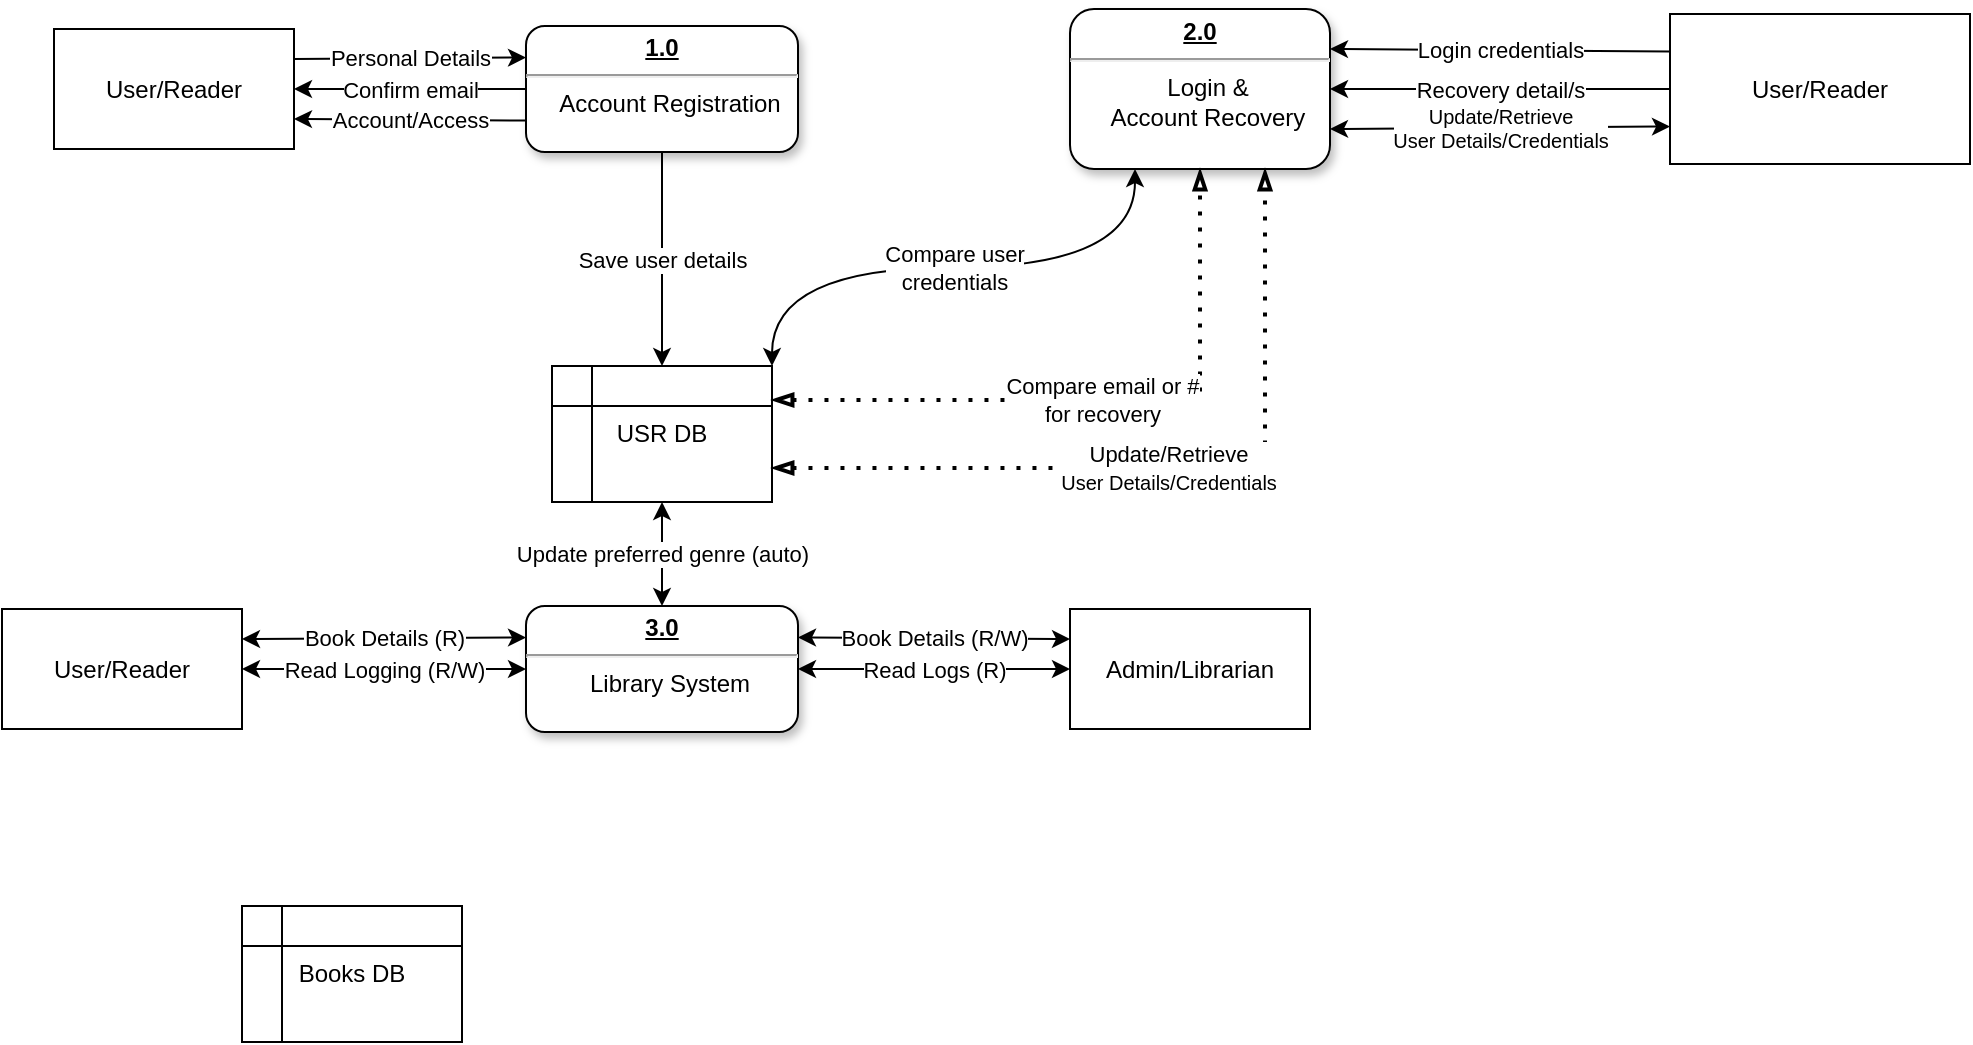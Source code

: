<mxfile version="21.2.9" type="github">
  <diagram name="Page-1" id="efa7a0a1-bf9b-a30e-e6df-94a7791c09e9">
    <mxGraphModel dx="989" dy="543" grid="1" gridSize="10" guides="1" tooltips="1" connect="1" arrows="1" fold="1" page="1" pageScale="1" pageWidth="1169" pageHeight="827" background="none" math="0" shadow="0">
      <root>
        <mxCell id="0" />
        <mxCell id="1" parent="0" />
        <mxCell id="20" value="&lt;p style=&quot;margin: 0px; margin-top: 4px; text-align: center; text-decoration: underline;&quot;&gt;&lt;b&gt;2.0&lt;/b&gt;&lt;/p&gt;&lt;hr&gt;&lt;p style=&quot;text-align: center; margin: 0px 0px 0px 8px;&quot;&gt;Login &amp;amp;&lt;/p&gt;&lt;p style=&quot;text-align: center; margin: 0px 0px 0px 8px;&quot;&gt;Account Recovery&lt;/p&gt;" style="verticalAlign=top;align=left;overflow=fill;fontSize=12;fontFamily=Helvetica;html=1;shadow=1;rounded=1;container=0;labelBackgroundColor=none;" parent="1" vertex="1">
          <mxGeometry x="614" y="31.5" width="130" height="80" as="geometry" />
        </mxCell>
        <mxCell id="25" value="&lt;p style=&quot;margin: 4px 0px 0px; text-decoration: underline;&quot;&gt;&lt;strong&gt;1.0&lt;/strong&gt;&lt;/p&gt;&lt;hr&gt;&lt;p style=&quot;margin: 0px; margin-left: 8px;&quot;&gt;Account Registration&lt;/p&gt;" style="verticalAlign=top;align=center;overflow=fill;fontSize=12;fontFamily=Helvetica;html=1;shadow=1;rounded=1;container=0;labelBackgroundColor=none;" parent="1" vertex="1">
          <mxGeometry x="342" y="40" width="136" height="63" as="geometry" />
        </mxCell>
        <mxCell id="04WelcOvASr2jCt2k22B-25" value="User/Reader" style="rounded=0;whiteSpace=wrap;html=1;" vertex="1" parent="1">
          <mxGeometry x="106" y="41.5" width="120" height="60" as="geometry" />
        </mxCell>
        <mxCell id="04WelcOvASr2jCt2k22B-26" value="" style="endArrow=classic;html=1;rounded=0;exitX=1;exitY=0.25;exitDx=0;exitDy=0;entryX=0;entryY=0.25;entryDx=0;entryDy=0;" edge="1" parent="1" source="04WelcOvASr2jCt2k22B-25" target="25">
          <mxGeometry relative="1" as="geometry">
            <mxPoint x="242" y="-10" as="sourcePoint" />
            <mxPoint x="342" y="-10" as="targetPoint" />
          </mxGeometry>
        </mxCell>
        <mxCell id="04WelcOvASr2jCt2k22B-27" value="Personal Details" style="edgeLabel;resizable=0;html=1;align=center;verticalAlign=middle;" connectable="0" vertex="1" parent="04WelcOvASr2jCt2k22B-26">
          <mxGeometry relative="1" as="geometry" />
        </mxCell>
        <mxCell id="04WelcOvASr2jCt2k22B-36" value="" style="endArrow=classic;html=1;rounded=0;entryX=1;entryY=0.5;entryDx=0;entryDy=0;exitX=0;exitY=0.5;exitDx=0;exitDy=0;" edge="1" parent="1" source="25" target="04WelcOvASr2jCt2k22B-25">
          <mxGeometry relative="1" as="geometry">
            <mxPoint x="356" y="310" as="sourcePoint" />
            <mxPoint x="456" y="310" as="targetPoint" />
          </mxGeometry>
        </mxCell>
        <mxCell id="04WelcOvASr2jCt2k22B-37" value="Confirm email" style="edgeLabel;resizable=0;html=1;align=center;verticalAlign=middle;" connectable="0" vertex="1" parent="04WelcOvASr2jCt2k22B-36">
          <mxGeometry relative="1" as="geometry" />
        </mxCell>
        <mxCell id="04WelcOvASr2jCt2k22B-38" value="" style="endArrow=classic;html=1;rounded=0;entryX=1;entryY=0.75;entryDx=0;entryDy=0;exitX=0;exitY=0.75;exitDx=0;exitDy=0;" edge="1" parent="1" source="25" target="04WelcOvASr2jCt2k22B-25">
          <mxGeometry relative="1" as="geometry">
            <mxPoint x="356" y="310" as="sourcePoint" />
            <mxPoint x="456" y="310" as="targetPoint" />
          </mxGeometry>
        </mxCell>
        <mxCell id="04WelcOvASr2jCt2k22B-39" value="Account/Access" style="edgeLabel;resizable=0;html=1;align=center;verticalAlign=middle;" connectable="0" vertex="1" parent="04WelcOvASr2jCt2k22B-38">
          <mxGeometry relative="1" as="geometry" />
        </mxCell>
        <mxCell id="04WelcOvASr2jCt2k22B-40" value="" style="endArrow=classic;html=1;rounded=0;exitX=0.5;exitY=1;exitDx=0;exitDy=0;entryX=0.5;entryY=0;entryDx=0;entryDy=0;" edge="1" parent="1" source="25" target="04WelcOvASr2jCt2k22B-43">
          <mxGeometry relative="1" as="geometry">
            <mxPoint x="356" y="310" as="sourcePoint" />
            <mxPoint x="406" y="160" as="targetPoint" />
          </mxGeometry>
        </mxCell>
        <mxCell id="04WelcOvASr2jCt2k22B-41" value="Save user details" style="edgeLabel;resizable=0;html=1;align=center;verticalAlign=middle;" connectable="0" vertex="1" parent="04WelcOvASr2jCt2k22B-40">
          <mxGeometry relative="1" as="geometry" />
        </mxCell>
        <mxCell id="04WelcOvASr2jCt2k22B-43" value="USR DB" style="shape=internalStorage;whiteSpace=wrap;html=1;backgroundOutline=1;" vertex="1" parent="1">
          <mxGeometry x="355" y="210" width="110" height="68" as="geometry" />
        </mxCell>
        <mxCell id="04WelcOvASr2jCt2k22B-44" value="User/Reader" style="rounded=0;whiteSpace=wrap;html=1;" vertex="1" parent="1">
          <mxGeometry x="914" y="34" width="150" height="75" as="geometry" />
        </mxCell>
        <mxCell id="04WelcOvASr2jCt2k22B-47" value="" style="endArrow=classic;html=1;entryX=1;entryY=0;entryDx=0;entryDy=0;exitX=0.25;exitY=1;exitDx=0;exitDy=0;startArrow=classic;startFill=1;edgeStyle=orthogonalEdgeStyle;elbow=vertical;curved=1;" edge="1" parent="1" source="20" target="04WelcOvASr2jCt2k22B-43">
          <mxGeometry relative="1" as="geometry">
            <mxPoint x="424" y="400" as="sourcePoint" />
            <mxPoint x="524" y="400" as="targetPoint" />
          </mxGeometry>
        </mxCell>
        <mxCell id="04WelcOvASr2jCt2k22B-48" value="Compare user&lt;br&gt;credentials" style="edgeLabel;resizable=0;html=1;align=center;verticalAlign=middle;" connectable="0" vertex="1" parent="04WelcOvASr2jCt2k22B-47">
          <mxGeometry relative="1" as="geometry" />
        </mxCell>
        <mxCell id="04WelcOvASr2jCt2k22B-50" value="Compare email or #&lt;br&gt;for recovery" style="endArrow=blockThin;dashed=1;html=1;dashPattern=1 3;strokeWidth=2;rounded=0;startArrow=blockThin;startFill=0;endFill=0;entryX=0.5;entryY=1;entryDx=0;entryDy=0;exitX=1;exitY=0.25;exitDx=0;exitDy=0;edgeStyle=orthogonalEdgeStyle;elbow=vertical;" edge="1" parent="1" source="04WelcOvASr2jCt2k22B-43" target="20">
          <mxGeometry width="50" height="50" relative="1" as="geometry">
            <mxPoint x="454" y="420" as="sourcePoint" />
            <mxPoint x="504" y="370" as="targetPoint" />
          </mxGeometry>
        </mxCell>
        <mxCell id="04WelcOvASr2jCt2k22B-52" value="Update/Retrieve&lt;br style=&quot;border-color: var(--border-color); font-size: 10px;&quot;&gt;&lt;span style=&quot;font-size: 10px;&quot;&gt;User Details/Credentials&lt;/span&gt;" style="endArrow=blockThin;dashed=1;html=1;dashPattern=1 3;strokeWidth=2;rounded=0;entryX=0.75;entryY=1;entryDx=0;entryDy=0;exitX=1;exitY=0.75;exitDx=0;exitDy=0;edgeStyle=orthogonalEdgeStyle;startArrow=blockThin;startFill=0;endFill=0;" edge="1" parent="1" source="04WelcOvASr2jCt2k22B-43" target="20">
          <mxGeometry width="50" height="50" relative="1" as="geometry">
            <mxPoint x="454" y="410" as="sourcePoint" />
            <mxPoint x="504" y="360" as="targetPoint" />
          </mxGeometry>
        </mxCell>
        <mxCell id="04WelcOvASr2jCt2k22B-54" value="Login credentials" style="endArrow=classic;html=1;rounded=0;entryX=1;entryY=0.25;entryDx=0;entryDy=0;exitX=0;exitY=0.25;exitDx=0;exitDy=0;" edge="1" parent="1" source="04WelcOvASr2jCt2k22B-44" target="20">
          <mxGeometry width="50" height="50" relative="1" as="geometry">
            <mxPoint x="454" y="250" as="sourcePoint" />
            <mxPoint x="504" y="200" as="targetPoint" />
          </mxGeometry>
        </mxCell>
        <mxCell id="04WelcOvASr2jCt2k22B-55" value="Recovery detail/s" style="endArrow=classic;html=1;rounded=0;entryX=1;entryY=0.5;entryDx=0;entryDy=0;exitX=0;exitY=0.5;exitDx=0;exitDy=0;" edge="1" parent="1" source="04WelcOvASr2jCt2k22B-44" target="20">
          <mxGeometry width="50" height="50" relative="1" as="geometry">
            <mxPoint x="924" y="63" as="sourcePoint" />
            <mxPoint x="754" y="62" as="targetPoint" />
          </mxGeometry>
        </mxCell>
        <mxCell id="04WelcOvASr2jCt2k22B-56" value="Update/Retrieve&lt;br style=&quot;font-size: 10px;&quot;&gt;User Details/Credentials" style="endArrow=classic;startArrow=classic;html=1;rounded=0;exitX=1;exitY=0.75;exitDx=0;exitDy=0;entryX=0;entryY=0.75;entryDx=0;entryDy=0;fontSize=10;" edge="1" parent="1" source="20" target="04WelcOvASr2jCt2k22B-44">
          <mxGeometry width="50" height="50" relative="1" as="geometry">
            <mxPoint x="774" y="120" as="sourcePoint" />
            <mxPoint x="824" y="70" as="targetPoint" />
          </mxGeometry>
        </mxCell>
        <mxCell id="04WelcOvASr2jCt2k22B-57" value="&lt;p style=&quot;margin: 4px 0px 0px; text-decoration: underline;&quot;&gt;&lt;strong&gt;3.0&lt;/strong&gt;&lt;/p&gt;&lt;hr&gt;&lt;p style=&quot;margin: 0px; margin-left: 8px;&quot;&gt;Library System&lt;/p&gt;" style="verticalAlign=top;align=center;overflow=fill;fontSize=12;fontFamily=Helvetica;html=1;shadow=1;rounded=1;container=0;labelBackgroundColor=none;" vertex="1" parent="1">
          <mxGeometry x="342" y="330" width="136" height="63" as="geometry" />
        </mxCell>
        <mxCell id="04WelcOvASr2jCt2k22B-58" value="User/Reader" style="rounded=0;whiteSpace=wrap;html=1;" vertex="1" parent="1">
          <mxGeometry x="80" y="331.5" width="120" height="60" as="geometry" />
        </mxCell>
        <mxCell id="04WelcOvASr2jCt2k22B-59" value="Book Details (R)" style="endArrow=classic;startArrow=classic;html=1;rounded=0;entryX=0;entryY=0.25;entryDx=0;entryDy=0;exitX=1;exitY=0.25;exitDx=0;exitDy=0;" edge="1" parent="1" source="04WelcOvASr2jCt2k22B-58" target="04WelcOvASr2jCt2k22B-57">
          <mxGeometry width="50" height="50" relative="1" as="geometry">
            <mxPoint x="480" y="370" as="sourcePoint" />
            <mxPoint x="530" y="320" as="targetPoint" />
          </mxGeometry>
        </mxCell>
        <mxCell id="04WelcOvASr2jCt2k22B-60" value="Read Logging (R/W)" style="endArrow=classic;startArrow=classic;html=1;rounded=0;entryX=1;entryY=0.5;entryDx=0;entryDy=0;exitX=0;exitY=0.5;exitDx=0;exitDy=0;" edge="1" parent="1" source="04WelcOvASr2jCt2k22B-57" target="04WelcOvASr2jCt2k22B-58">
          <mxGeometry width="50" height="50" relative="1" as="geometry">
            <mxPoint x="480" y="370" as="sourcePoint" />
            <mxPoint x="530" y="320" as="targetPoint" />
          </mxGeometry>
        </mxCell>
        <mxCell id="04WelcOvASr2jCt2k22B-61" value="Admin/Librarian" style="rounded=0;whiteSpace=wrap;html=1;" vertex="1" parent="1">
          <mxGeometry x="614" y="331.5" width="120" height="60" as="geometry" />
        </mxCell>
        <mxCell id="04WelcOvASr2jCt2k22B-62" value="Book Details (R/W)" style="endArrow=classic;startArrow=classic;html=1;rounded=0;entryX=0;entryY=0.25;entryDx=0;entryDy=0;exitX=1;exitY=0.25;exitDx=0;exitDy=0;" edge="1" parent="1" source="04WelcOvASr2jCt2k22B-57" target="04WelcOvASr2jCt2k22B-61">
          <mxGeometry width="50" height="50" relative="1" as="geometry">
            <mxPoint x="514" y="357" as="sourcePoint" />
            <mxPoint x="656" y="356" as="targetPoint" />
          </mxGeometry>
        </mxCell>
        <mxCell id="04WelcOvASr2jCt2k22B-63" value="Read Logs (R)" style="endArrow=classic;startArrow=classic;html=1;rounded=0;entryX=1;entryY=0.5;entryDx=0;entryDy=0;exitX=0;exitY=0.5;exitDx=0;exitDy=0;" edge="1" parent="1" source="04WelcOvASr2jCt2k22B-61" target="04WelcOvASr2jCt2k22B-57">
          <mxGeometry width="50" height="50" relative="1" as="geometry">
            <mxPoint x="632" y="372" as="sourcePoint" />
            <mxPoint x="490" y="372" as="targetPoint" />
          </mxGeometry>
        </mxCell>
        <mxCell id="04WelcOvASr2jCt2k22B-64" value="Update preferred genre (auto)" style="endArrow=classic;startArrow=classic;html=1;rounded=0;entryX=0.5;entryY=1;entryDx=0;entryDy=0;exitX=0.5;exitY=0;exitDx=0;exitDy=0;" edge="1" parent="1" source="04WelcOvASr2jCt2k22B-57" target="04WelcOvASr2jCt2k22B-43">
          <mxGeometry width="50" height="50" relative="1" as="geometry">
            <mxPoint x="510" y="200" as="sourcePoint" />
            <mxPoint x="560" y="150" as="targetPoint" />
          </mxGeometry>
        </mxCell>
        <mxCell id="04WelcOvASr2jCt2k22B-65" value="Books DB" style="shape=internalStorage;whiteSpace=wrap;html=1;backgroundOutline=1;" vertex="1" parent="1">
          <mxGeometry x="200" y="480" width="110" height="68" as="geometry" />
        </mxCell>
      </root>
    </mxGraphModel>
  </diagram>
</mxfile>
